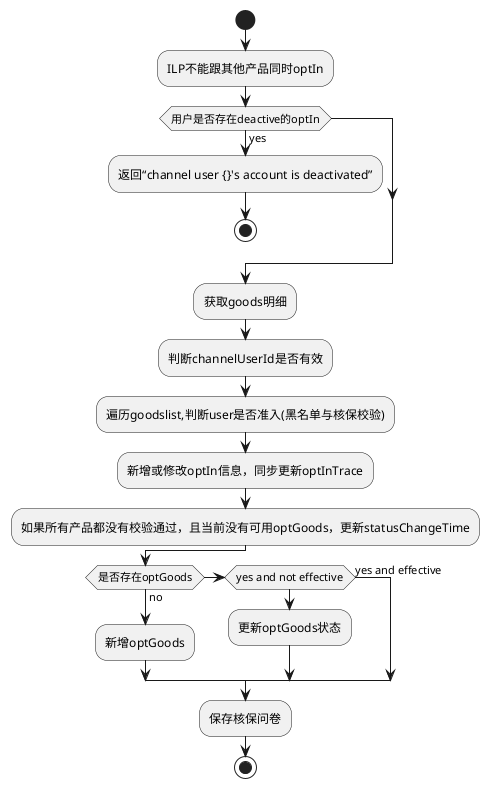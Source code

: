 @startuml

start
:ILP不能跟其他产品同时optIn;

if(用户是否存在deactive的optIn) then (yes)
    :返回“channel user {}'s account is deactivated”;
    stop;
endIf

:获取goods明细;
:判断channelUserId是否有效;

:遍历goodslist,判断user是否准入(黑名单与核保校验);

:新增或修改optIn信息，同步更新optInTrace;

:如果所有产品都没有校验通过，且当前没有可用optGoods，更新statusChangeTime;

if(是否存在optGoods) then (no)
    :新增optGoods;
elseif(yes and not effective)
    :更新optGoods状态;
else(yes and effective)
endIf

:保存核保问卷;
stop
@enduml
